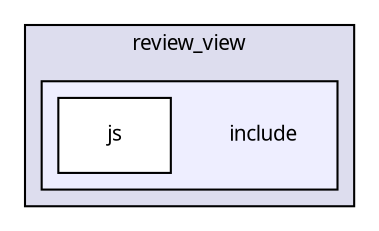 digraph "packages/review/packages/review_view/include/" {
  compound=true
  node [ fontsize="10", fontname="FreeSans.ttf"];
  edge [ labelfontsize="10", labelfontname="FreeSans.ttf"];
  subgraph clusterdir_fb3bbfa6d0d5f232cdbec3a032871052 {
    graph [ bgcolor="#ddddee", pencolor="black", label="review_view" fontname="FreeSans.ttf", fontsize="10", URL="dir_fb3bbfa6d0d5f232cdbec3a032871052.html"]
  subgraph clusterdir_83cdb35705592a051f713686ed702881 {
    graph [ bgcolor="#eeeeff", pencolor="black", label="" URL="dir_83cdb35705592a051f713686ed702881.html"];
    dir_83cdb35705592a051f713686ed702881 [shape=plaintext label="include"];
    dir_e4da1fdc2b021b81850de518c75d361a [shape=box label="js" color="black" fillcolor="white" style="filled" URL="dir_e4da1fdc2b021b81850de518c75d361a.html"];
  }
  }
}
